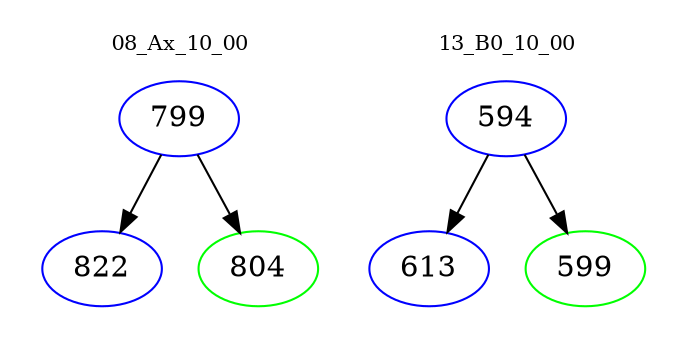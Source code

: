digraph{
subgraph cluster_0 {
color = white
label = "08_Ax_10_00";
fontsize=10;
T0_799 [label="799", color="blue"]
T0_799 -> T0_822 [color="black"]
T0_822 [label="822", color="blue"]
T0_799 -> T0_804 [color="black"]
T0_804 [label="804", color="green"]
}
subgraph cluster_1 {
color = white
label = "13_B0_10_00";
fontsize=10;
T1_594 [label="594", color="blue"]
T1_594 -> T1_613 [color="black"]
T1_613 [label="613", color="blue"]
T1_594 -> T1_599 [color="black"]
T1_599 [label="599", color="green"]
}
}
